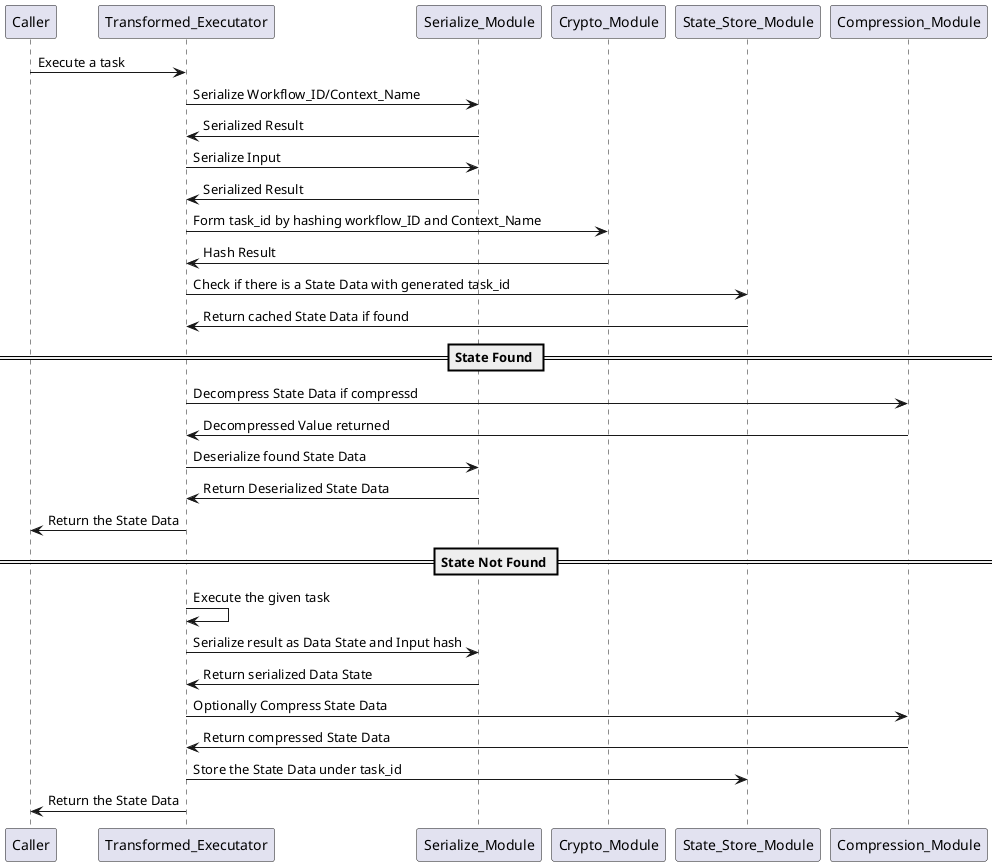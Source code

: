 @startuml

Caller -> Transformed_Executator: Execute a task

Transformed_Executator -> Serialize_Module: Serialize Workflow_ID/Context_Name
Serialize_Module -> Transformed_Executator: Serialized Result

Transformed_Executator -> Serialize_Module: Serialize Input
Serialize_Module -> Transformed_Executator: Serialized Result


Transformed_Executator -> Crypto_Module: Form task_id by hashing workflow_ID and Context_Name
Crypto_Module -> Transformed_Executator: Hash Result



Transformed_Executator -> State_Store_Module: Check if there is a State Data with generated task_id 
State_Store_Module -> Transformed_Executator: Return cached State Data if found

== State Found ==

Transformed_Executator -> Compression_Module: Decompress State Data if compressd
Compression_Module -> Transformed_Executator: Decompressed Value returned

Transformed_Executator -> Serialize_Module: Deserialize found State Data
Serialize_Module -> Transformed_Executator: Return Deserialized State Data
Transformed_Executator -> Caller: Return the State Data

== State Not Found ==

Transformed_Executator -> Transformed_Executator: Execute the given task

Transformed_Executator -> Serialize_Module: Serialize result as Data State and Input hash

Serialize_Module -> Transformed_Executator: Return serialized Data State

Transformed_Executator -> Compression_Module: Optionally Compress State Data 

Compression_Module -> Transformed_Executator: Return compressed State Data 

Transformed_Executator -> State_Store_Module: Store the State Data under task_id 

Transformed_Executator -> Caller: Return the State Data


@enduml
